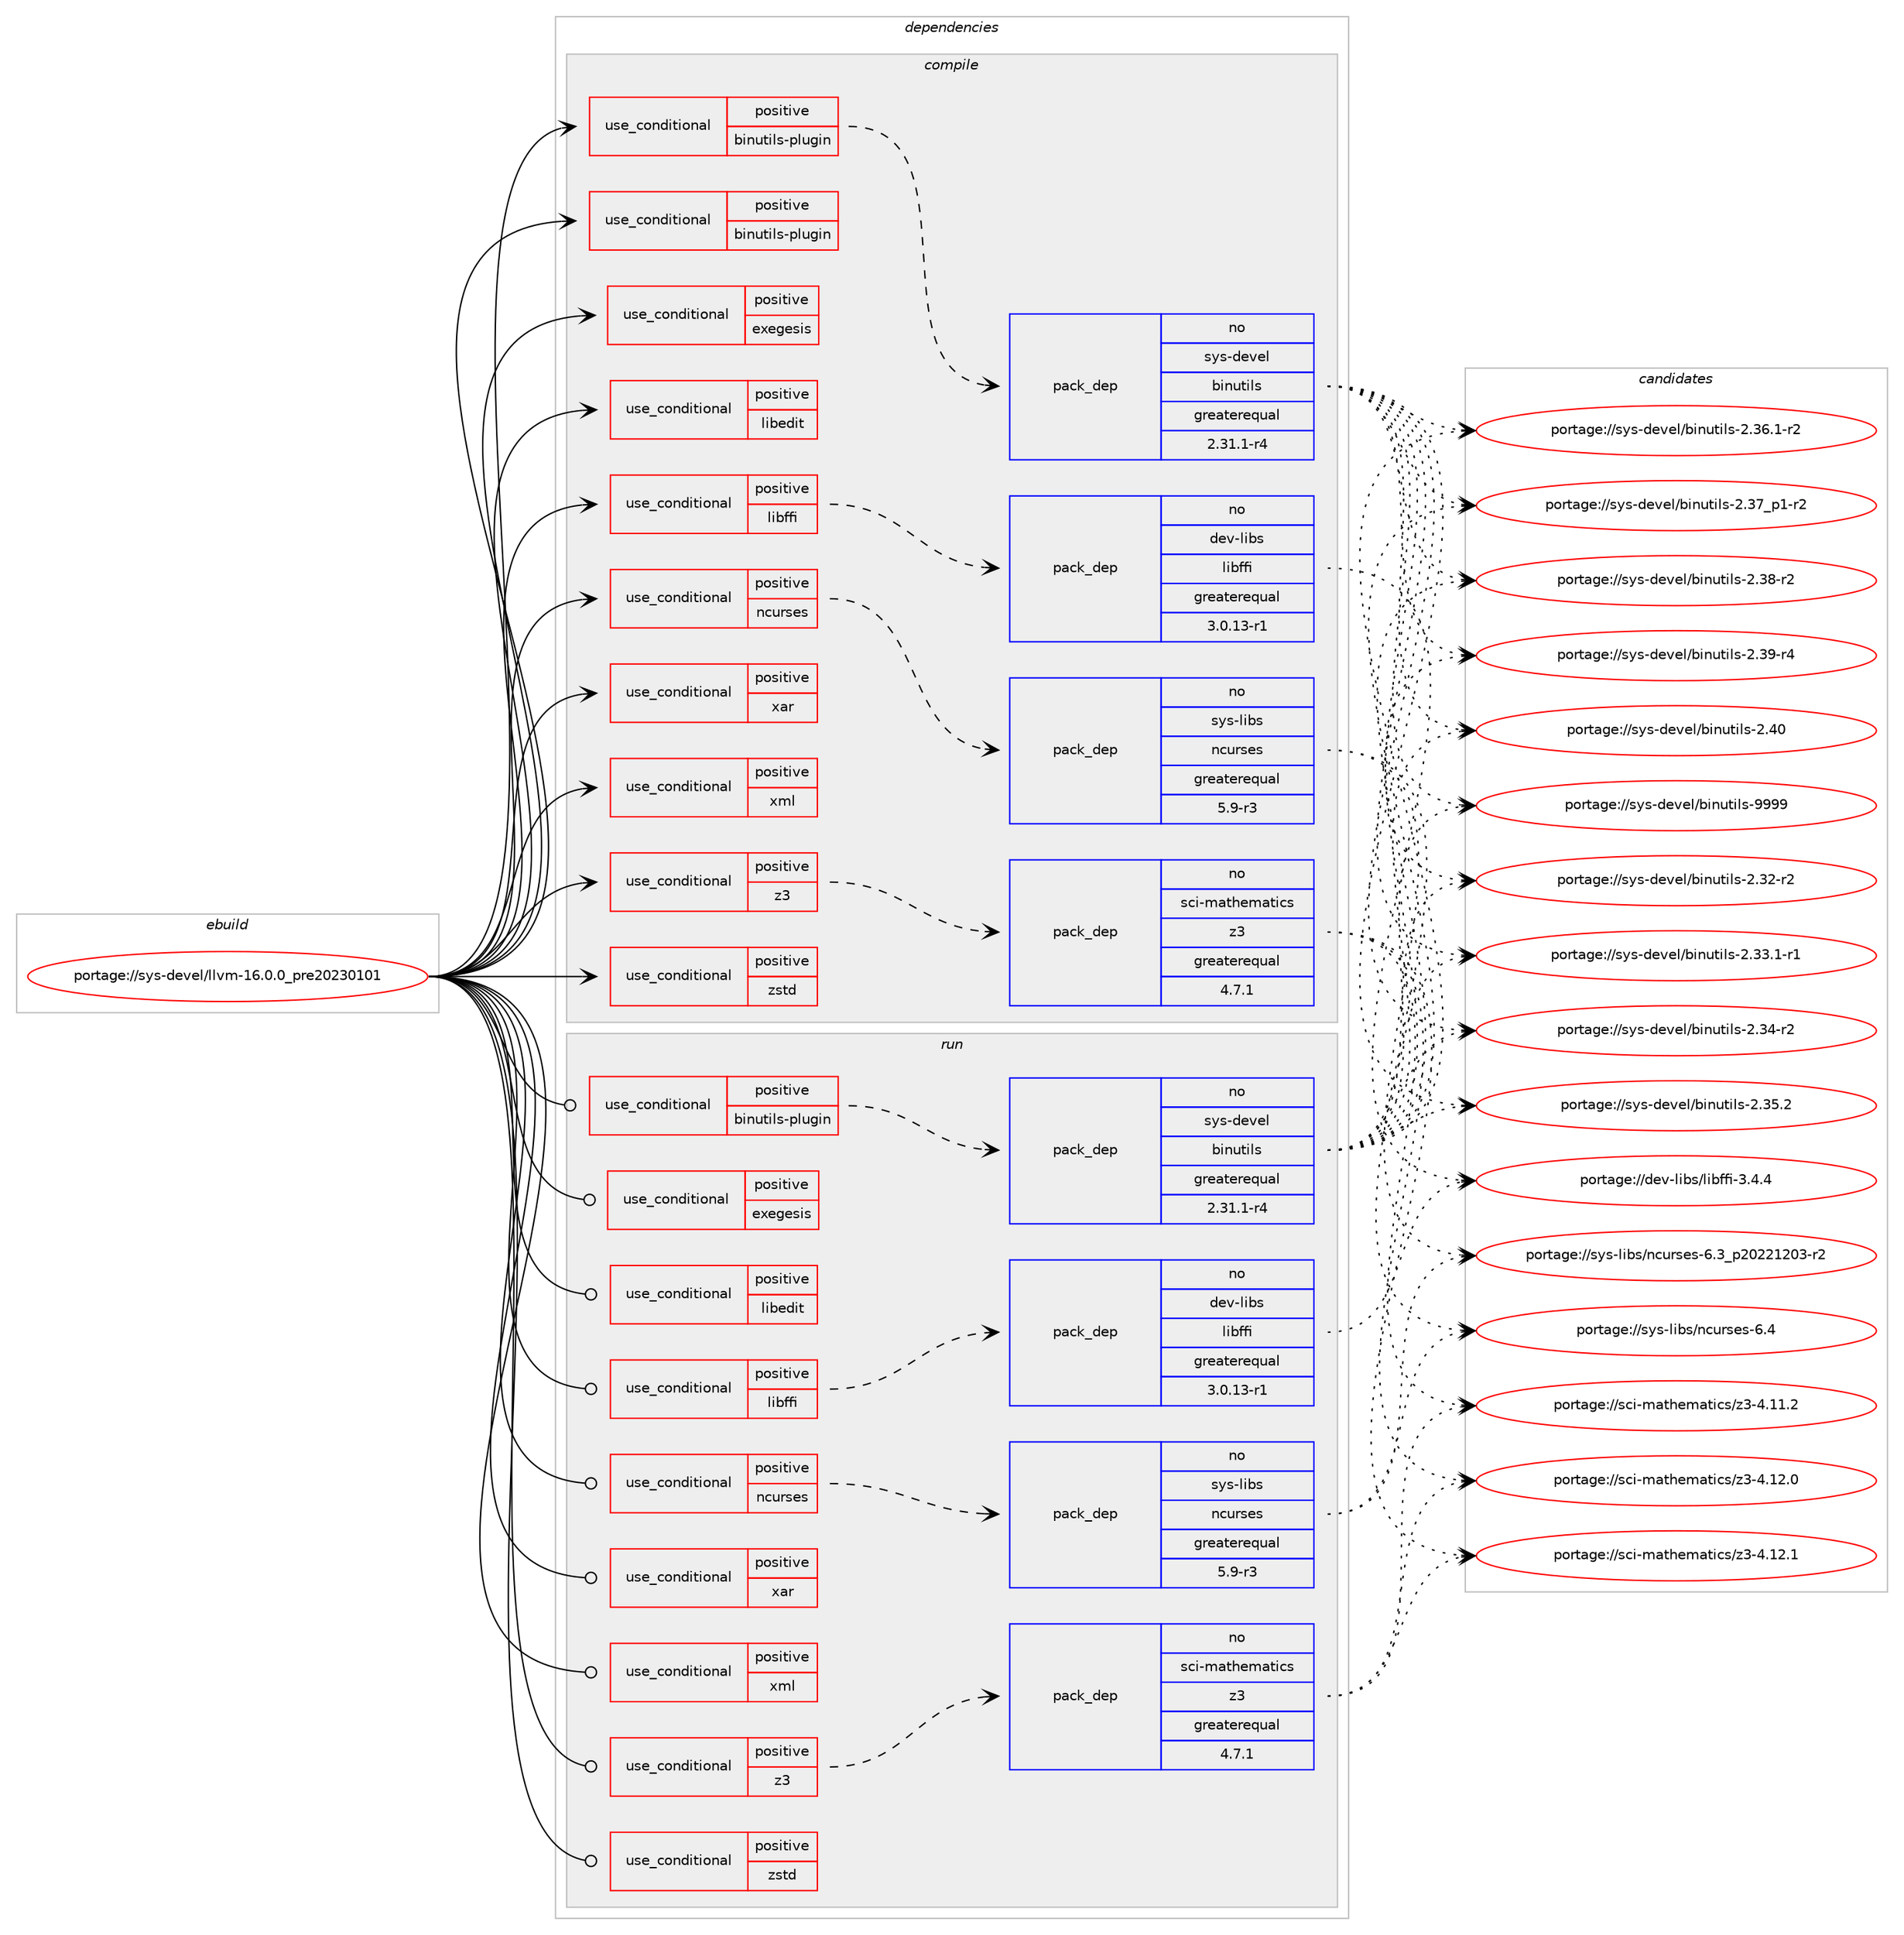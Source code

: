 digraph prolog {

# *************
# Graph options
# *************

newrank=true;
concentrate=true;
compound=true;
graph [rankdir=LR,fontname=Helvetica,fontsize=10,ranksep=1.5];#, ranksep=2.5, nodesep=0.2];
edge  [arrowhead=vee];
node  [fontname=Helvetica,fontsize=10];

# **********
# The ebuild
# **********

subgraph cluster_leftcol {
color=gray;
rank=same;
label=<<i>ebuild</i>>;
id [label="portage://sys-devel/llvm-16.0.0_pre20230101", color=red, width=4, href="../sys-devel/llvm-16.0.0_pre20230101.svg"];
}

# ****************
# The dependencies
# ****************

subgraph cluster_midcol {
color=gray;
label=<<i>dependencies</i>>;
subgraph cluster_compile {
fillcolor="#eeeeee";
style=filled;
label=<<i>compile</i>>;
subgraph cond4866 {
dependency7493 [label=<<TABLE BORDER="0" CELLBORDER="1" CELLSPACING="0" CELLPADDING="4"><TR><TD ROWSPAN="3" CELLPADDING="10">use_conditional</TD></TR><TR><TD>positive</TD></TR><TR><TD>binutils-plugin</TD></TR></TABLE>>, shape=none, color=red];
subgraph pack2570 {
dependency7494 [label=<<TABLE BORDER="0" CELLBORDER="1" CELLSPACING="0" CELLPADDING="4" WIDTH="220"><TR><TD ROWSPAN="6" CELLPADDING="30">pack_dep</TD></TR><TR><TD WIDTH="110">no</TD></TR><TR><TD>sys-devel</TD></TR><TR><TD>binutils</TD></TR><TR><TD>greaterequal</TD></TR><TR><TD>2.31.1-r4</TD></TR></TABLE>>, shape=none, color=blue];
}
dependency7493:e -> dependency7494:w [weight=20,style="dashed",arrowhead="vee"];
}
id:e -> dependency7493:w [weight=20,style="solid",arrowhead="vee"];
subgraph cond4867 {
dependency7495 [label=<<TABLE BORDER="0" CELLBORDER="1" CELLSPACING="0" CELLPADDING="4"><TR><TD ROWSPAN="3" CELLPADDING="10">use_conditional</TD></TR><TR><TD>positive</TD></TR><TR><TD>binutils-plugin</TD></TR></TABLE>>, shape=none, color=red];
# *** BEGIN UNKNOWN DEPENDENCY TYPE (TODO) ***
# dependency7495 -> package_dependency(portage://sys-devel/llvm-16.0.0_pre20230101,install,no,sys-libs,binutils-libs,none,[,,],[],[])
# *** END UNKNOWN DEPENDENCY TYPE (TODO) ***

}
id:e -> dependency7495:w [weight=20,style="solid",arrowhead="vee"];
subgraph cond4868 {
dependency7496 [label=<<TABLE BORDER="0" CELLBORDER="1" CELLSPACING="0" CELLPADDING="4"><TR><TD ROWSPAN="3" CELLPADDING="10">use_conditional</TD></TR><TR><TD>positive</TD></TR><TR><TD>exegesis</TD></TR></TABLE>>, shape=none, color=red];
# *** BEGIN UNKNOWN DEPENDENCY TYPE (TODO) ***
# dependency7496 -> package_dependency(portage://sys-devel/llvm-16.0.0_pre20230101,install,no,dev-libs,libpfm,none,[,,],any_same_slot,[])
# *** END UNKNOWN DEPENDENCY TYPE (TODO) ***

}
id:e -> dependency7496:w [weight=20,style="solid",arrowhead="vee"];
subgraph cond4869 {
dependency7497 [label=<<TABLE BORDER="0" CELLBORDER="1" CELLSPACING="0" CELLPADDING="4"><TR><TD ROWSPAN="3" CELLPADDING="10">use_conditional</TD></TR><TR><TD>positive</TD></TR><TR><TD>libedit</TD></TR></TABLE>>, shape=none, color=red];
# *** BEGIN UNKNOWN DEPENDENCY TYPE (TODO) ***
# dependency7497 -> package_dependency(portage://sys-devel/llvm-16.0.0_pre20230101,install,no,dev-libs,libedit,none,[,,],[slot(0),equal],[use(optenable(abi_x86_32),negative),use(optenable(abi_x86_64),negative),use(optenable(abi_x86_x32),negative),use(optenable(abi_mips_n32),negative),use(optenable(abi_mips_n64),negative),use(optenable(abi_mips_o32),negative),use(optenable(abi_s390_32),negative),use(optenable(abi_s390_64),negative)])
# *** END UNKNOWN DEPENDENCY TYPE (TODO) ***

}
id:e -> dependency7497:w [weight=20,style="solid",arrowhead="vee"];
subgraph cond4870 {
dependency7498 [label=<<TABLE BORDER="0" CELLBORDER="1" CELLSPACING="0" CELLPADDING="4"><TR><TD ROWSPAN="3" CELLPADDING="10">use_conditional</TD></TR><TR><TD>positive</TD></TR><TR><TD>libffi</TD></TR></TABLE>>, shape=none, color=red];
subgraph pack2571 {
dependency7499 [label=<<TABLE BORDER="0" CELLBORDER="1" CELLSPACING="0" CELLPADDING="4" WIDTH="220"><TR><TD ROWSPAN="6" CELLPADDING="30">pack_dep</TD></TR><TR><TD WIDTH="110">no</TD></TR><TR><TD>dev-libs</TD></TR><TR><TD>libffi</TD></TR><TR><TD>greaterequal</TD></TR><TR><TD>3.0.13-r1</TD></TR></TABLE>>, shape=none, color=blue];
}
dependency7498:e -> dependency7499:w [weight=20,style="dashed",arrowhead="vee"];
}
id:e -> dependency7498:w [weight=20,style="solid",arrowhead="vee"];
subgraph cond4871 {
dependency7500 [label=<<TABLE BORDER="0" CELLBORDER="1" CELLSPACING="0" CELLPADDING="4"><TR><TD ROWSPAN="3" CELLPADDING="10">use_conditional</TD></TR><TR><TD>positive</TD></TR><TR><TD>ncurses</TD></TR></TABLE>>, shape=none, color=red];
subgraph pack2572 {
dependency7501 [label=<<TABLE BORDER="0" CELLBORDER="1" CELLSPACING="0" CELLPADDING="4" WIDTH="220"><TR><TD ROWSPAN="6" CELLPADDING="30">pack_dep</TD></TR><TR><TD WIDTH="110">no</TD></TR><TR><TD>sys-libs</TD></TR><TR><TD>ncurses</TD></TR><TR><TD>greaterequal</TD></TR><TR><TD>5.9-r3</TD></TR></TABLE>>, shape=none, color=blue];
}
dependency7500:e -> dependency7501:w [weight=20,style="dashed",arrowhead="vee"];
}
id:e -> dependency7500:w [weight=20,style="solid",arrowhead="vee"];
subgraph cond4872 {
dependency7502 [label=<<TABLE BORDER="0" CELLBORDER="1" CELLSPACING="0" CELLPADDING="4"><TR><TD ROWSPAN="3" CELLPADDING="10">use_conditional</TD></TR><TR><TD>positive</TD></TR><TR><TD>xar</TD></TR></TABLE>>, shape=none, color=red];
# *** BEGIN UNKNOWN DEPENDENCY TYPE (TODO) ***
# dependency7502 -> package_dependency(portage://sys-devel/llvm-16.0.0_pre20230101,install,no,app-arch,xar,none,[,,],[],[])
# *** END UNKNOWN DEPENDENCY TYPE (TODO) ***

}
id:e -> dependency7502:w [weight=20,style="solid",arrowhead="vee"];
subgraph cond4873 {
dependency7503 [label=<<TABLE BORDER="0" CELLBORDER="1" CELLSPACING="0" CELLPADDING="4"><TR><TD ROWSPAN="3" CELLPADDING="10">use_conditional</TD></TR><TR><TD>positive</TD></TR><TR><TD>xml</TD></TR></TABLE>>, shape=none, color=red];
# *** BEGIN UNKNOWN DEPENDENCY TYPE (TODO) ***
# dependency7503 -> package_dependency(portage://sys-devel/llvm-16.0.0_pre20230101,install,no,dev-libs,libxml2,none,[,,],[slot(2),equal],[use(optenable(abi_x86_32),negative),use(optenable(abi_x86_64),negative),use(optenable(abi_x86_x32),negative),use(optenable(abi_mips_n32),negative),use(optenable(abi_mips_n64),negative),use(optenable(abi_mips_o32),negative),use(optenable(abi_s390_32),negative),use(optenable(abi_s390_64),negative)])
# *** END UNKNOWN DEPENDENCY TYPE (TODO) ***

}
id:e -> dependency7503:w [weight=20,style="solid",arrowhead="vee"];
subgraph cond4874 {
dependency7504 [label=<<TABLE BORDER="0" CELLBORDER="1" CELLSPACING="0" CELLPADDING="4"><TR><TD ROWSPAN="3" CELLPADDING="10">use_conditional</TD></TR><TR><TD>positive</TD></TR><TR><TD>z3</TD></TR></TABLE>>, shape=none, color=red];
subgraph pack2573 {
dependency7505 [label=<<TABLE BORDER="0" CELLBORDER="1" CELLSPACING="0" CELLPADDING="4" WIDTH="220"><TR><TD ROWSPAN="6" CELLPADDING="30">pack_dep</TD></TR><TR><TD WIDTH="110">no</TD></TR><TR><TD>sci-mathematics</TD></TR><TR><TD>z3</TD></TR><TR><TD>greaterequal</TD></TR><TR><TD>4.7.1</TD></TR></TABLE>>, shape=none, color=blue];
}
dependency7504:e -> dependency7505:w [weight=20,style="dashed",arrowhead="vee"];
}
id:e -> dependency7504:w [weight=20,style="solid",arrowhead="vee"];
subgraph cond4875 {
dependency7506 [label=<<TABLE BORDER="0" CELLBORDER="1" CELLSPACING="0" CELLPADDING="4"><TR><TD ROWSPAN="3" CELLPADDING="10">use_conditional</TD></TR><TR><TD>positive</TD></TR><TR><TD>zstd</TD></TR></TABLE>>, shape=none, color=red];
# *** BEGIN UNKNOWN DEPENDENCY TYPE (TODO) ***
# dependency7506 -> package_dependency(portage://sys-devel/llvm-16.0.0_pre20230101,install,no,app-arch,zstd,none,[,,],any_same_slot,[use(optenable(abi_x86_32),negative),use(optenable(abi_x86_64),negative),use(optenable(abi_x86_x32),negative),use(optenable(abi_mips_n32),negative),use(optenable(abi_mips_n64),negative),use(optenable(abi_mips_o32),negative),use(optenable(abi_s390_32),negative),use(optenable(abi_s390_64),negative)])
# *** END UNKNOWN DEPENDENCY TYPE (TODO) ***

}
id:e -> dependency7506:w [weight=20,style="solid",arrowhead="vee"];
# *** BEGIN UNKNOWN DEPENDENCY TYPE (TODO) ***
# id -> package_dependency(portage://sys-devel/llvm-16.0.0_pre20230101,install,no,sys-libs,zlib,none,[,,],[slot(0),equal],[use(optenable(abi_x86_32),negative),use(optenable(abi_x86_64),negative),use(optenable(abi_x86_x32),negative),use(optenable(abi_mips_n32),negative),use(optenable(abi_mips_n64),negative),use(optenable(abi_mips_o32),negative),use(optenable(abi_s390_32),negative),use(optenable(abi_s390_64),negative)])
# *** END UNKNOWN DEPENDENCY TYPE (TODO) ***

}
subgraph cluster_compileandrun {
fillcolor="#eeeeee";
style=filled;
label=<<i>compile and run</i>>;
}
subgraph cluster_run {
fillcolor="#eeeeee";
style=filled;
label=<<i>run</i>>;
subgraph cond4876 {
dependency7507 [label=<<TABLE BORDER="0" CELLBORDER="1" CELLSPACING="0" CELLPADDING="4"><TR><TD ROWSPAN="3" CELLPADDING="10">use_conditional</TD></TR><TR><TD>positive</TD></TR><TR><TD>binutils-plugin</TD></TR></TABLE>>, shape=none, color=red];
subgraph pack2574 {
dependency7508 [label=<<TABLE BORDER="0" CELLBORDER="1" CELLSPACING="0" CELLPADDING="4" WIDTH="220"><TR><TD ROWSPAN="6" CELLPADDING="30">pack_dep</TD></TR><TR><TD WIDTH="110">no</TD></TR><TR><TD>sys-devel</TD></TR><TR><TD>binutils</TD></TR><TR><TD>greaterequal</TD></TR><TR><TD>2.31.1-r4</TD></TR></TABLE>>, shape=none, color=blue];
}
dependency7507:e -> dependency7508:w [weight=20,style="dashed",arrowhead="vee"];
}
id:e -> dependency7507:w [weight=20,style="solid",arrowhead="odot"];
subgraph cond4877 {
dependency7509 [label=<<TABLE BORDER="0" CELLBORDER="1" CELLSPACING="0" CELLPADDING="4"><TR><TD ROWSPAN="3" CELLPADDING="10">use_conditional</TD></TR><TR><TD>positive</TD></TR><TR><TD>exegesis</TD></TR></TABLE>>, shape=none, color=red];
# *** BEGIN UNKNOWN DEPENDENCY TYPE (TODO) ***
# dependency7509 -> package_dependency(portage://sys-devel/llvm-16.0.0_pre20230101,run,no,dev-libs,libpfm,none,[,,],any_same_slot,[])
# *** END UNKNOWN DEPENDENCY TYPE (TODO) ***

}
id:e -> dependency7509:w [weight=20,style="solid",arrowhead="odot"];
subgraph cond4878 {
dependency7510 [label=<<TABLE BORDER="0" CELLBORDER="1" CELLSPACING="0" CELLPADDING="4"><TR><TD ROWSPAN="3" CELLPADDING="10">use_conditional</TD></TR><TR><TD>positive</TD></TR><TR><TD>libedit</TD></TR></TABLE>>, shape=none, color=red];
# *** BEGIN UNKNOWN DEPENDENCY TYPE (TODO) ***
# dependency7510 -> package_dependency(portage://sys-devel/llvm-16.0.0_pre20230101,run,no,dev-libs,libedit,none,[,,],[slot(0),equal],[use(optenable(abi_x86_32),negative),use(optenable(abi_x86_64),negative),use(optenable(abi_x86_x32),negative),use(optenable(abi_mips_n32),negative),use(optenable(abi_mips_n64),negative),use(optenable(abi_mips_o32),negative),use(optenable(abi_s390_32),negative),use(optenable(abi_s390_64),negative)])
# *** END UNKNOWN DEPENDENCY TYPE (TODO) ***

}
id:e -> dependency7510:w [weight=20,style="solid",arrowhead="odot"];
subgraph cond4879 {
dependency7511 [label=<<TABLE BORDER="0" CELLBORDER="1" CELLSPACING="0" CELLPADDING="4"><TR><TD ROWSPAN="3" CELLPADDING="10">use_conditional</TD></TR><TR><TD>positive</TD></TR><TR><TD>libffi</TD></TR></TABLE>>, shape=none, color=red];
subgraph pack2575 {
dependency7512 [label=<<TABLE BORDER="0" CELLBORDER="1" CELLSPACING="0" CELLPADDING="4" WIDTH="220"><TR><TD ROWSPAN="6" CELLPADDING="30">pack_dep</TD></TR><TR><TD WIDTH="110">no</TD></TR><TR><TD>dev-libs</TD></TR><TR><TD>libffi</TD></TR><TR><TD>greaterequal</TD></TR><TR><TD>3.0.13-r1</TD></TR></TABLE>>, shape=none, color=blue];
}
dependency7511:e -> dependency7512:w [weight=20,style="dashed",arrowhead="vee"];
}
id:e -> dependency7511:w [weight=20,style="solid",arrowhead="odot"];
subgraph cond4880 {
dependency7513 [label=<<TABLE BORDER="0" CELLBORDER="1" CELLSPACING="0" CELLPADDING="4"><TR><TD ROWSPAN="3" CELLPADDING="10">use_conditional</TD></TR><TR><TD>positive</TD></TR><TR><TD>ncurses</TD></TR></TABLE>>, shape=none, color=red];
subgraph pack2576 {
dependency7514 [label=<<TABLE BORDER="0" CELLBORDER="1" CELLSPACING="0" CELLPADDING="4" WIDTH="220"><TR><TD ROWSPAN="6" CELLPADDING="30">pack_dep</TD></TR><TR><TD WIDTH="110">no</TD></TR><TR><TD>sys-libs</TD></TR><TR><TD>ncurses</TD></TR><TR><TD>greaterequal</TD></TR><TR><TD>5.9-r3</TD></TR></TABLE>>, shape=none, color=blue];
}
dependency7513:e -> dependency7514:w [weight=20,style="dashed",arrowhead="vee"];
}
id:e -> dependency7513:w [weight=20,style="solid",arrowhead="odot"];
subgraph cond4881 {
dependency7515 [label=<<TABLE BORDER="0" CELLBORDER="1" CELLSPACING="0" CELLPADDING="4"><TR><TD ROWSPAN="3" CELLPADDING="10">use_conditional</TD></TR><TR><TD>positive</TD></TR><TR><TD>xar</TD></TR></TABLE>>, shape=none, color=red];
# *** BEGIN UNKNOWN DEPENDENCY TYPE (TODO) ***
# dependency7515 -> package_dependency(portage://sys-devel/llvm-16.0.0_pre20230101,run,no,app-arch,xar,none,[,,],[],[])
# *** END UNKNOWN DEPENDENCY TYPE (TODO) ***

}
id:e -> dependency7515:w [weight=20,style="solid",arrowhead="odot"];
subgraph cond4882 {
dependency7516 [label=<<TABLE BORDER="0" CELLBORDER="1" CELLSPACING="0" CELLPADDING="4"><TR><TD ROWSPAN="3" CELLPADDING="10">use_conditional</TD></TR><TR><TD>positive</TD></TR><TR><TD>xml</TD></TR></TABLE>>, shape=none, color=red];
# *** BEGIN UNKNOWN DEPENDENCY TYPE (TODO) ***
# dependency7516 -> package_dependency(portage://sys-devel/llvm-16.0.0_pre20230101,run,no,dev-libs,libxml2,none,[,,],[slot(2),equal],[use(optenable(abi_x86_32),negative),use(optenable(abi_x86_64),negative),use(optenable(abi_x86_x32),negative),use(optenable(abi_mips_n32),negative),use(optenable(abi_mips_n64),negative),use(optenable(abi_mips_o32),negative),use(optenable(abi_s390_32),negative),use(optenable(abi_s390_64),negative)])
# *** END UNKNOWN DEPENDENCY TYPE (TODO) ***

}
id:e -> dependency7516:w [weight=20,style="solid",arrowhead="odot"];
subgraph cond4883 {
dependency7517 [label=<<TABLE BORDER="0" CELLBORDER="1" CELLSPACING="0" CELLPADDING="4"><TR><TD ROWSPAN="3" CELLPADDING="10">use_conditional</TD></TR><TR><TD>positive</TD></TR><TR><TD>z3</TD></TR></TABLE>>, shape=none, color=red];
subgraph pack2577 {
dependency7518 [label=<<TABLE BORDER="0" CELLBORDER="1" CELLSPACING="0" CELLPADDING="4" WIDTH="220"><TR><TD ROWSPAN="6" CELLPADDING="30">pack_dep</TD></TR><TR><TD WIDTH="110">no</TD></TR><TR><TD>sci-mathematics</TD></TR><TR><TD>z3</TD></TR><TR><TD>greaterequal</TD></TR><TR><TD>4.7.1</TD></TR></TABLE>>, shape=none, color=blue];
}
dependency7517:e -> dependency7518:w [weight=20,style="dashed",arrowhead="vee"];
}
id:e -> dependency7517:w [weight=20,style="solid",arrowhead="odot"];
subgraph cond4884 {
dependency7519 [label=<<TABLE BORDER="0" CELLBORDER="1" CELLSPACING="0" CELLPADDING="4"><TR><TD ROWSPAN="3" CELLPADDING="10">use_conditional</TD></TR><TR><TD>positive</TD></TR><TR><TD>zstd</TD></TR></TABLE>>, shape=none, color=red];
# *** BEGIN UNKNOWN DEPENDENCY TYPE (TODO) ***
# dependency7519 -> package_dependency(portage://sys-devel/llvm-16.0.0_pre20230101,run,no,app-arch,zstd,none,[,,],any_same_slot,[use(optenable(abi_x86_32),negative),use(optenable(abi_x86_64),negative),use(optenable(abi_x86_x32),negative),use(optenable(abi_mips_n32),negative),use(optenable(abi_mips_n64),negative),use(optenable(abi_mips_o32),negative),use(optenable(abi_s390_32),negative),use(optenable(abi_s390_64),negative)])
# *** END UNKNOWN DEPENDENCY TYPE (TODO) ***

}
id:e -> dependency7519:w [weight=20,style="solid",arrowhead="odot"];
# *** BEGIN UNKNOWN DEPENDENCY TYPE (TODO) ***
# id -> package_dependency(portage://sys-devel/llvm-16.0.0_pre20230101,run,no,sys-libs,zlib,none,[,,],[slot(0),equal],[use(optenable(abi_x86_32),negative),use(optenable(abi_x86_64),negative),use(optenable(abi_x86_x32),negative),use(optenable(abi_mips_n32),negative),use(optenable(abi_mips_n64),negative),use(optenable(abi_mips_o32),negative),use(optenable(abi_s390_32),negative),use(optenable(abi_s390_64),negative)])
# *** END UNKNOWN DEPENDENCY TYPE (TODO) ***

# *** BEGIN UNKNOWN DEPENDENCY TYPE (TODO) ***
# id -> package_dependency(portage://sys-devel/llvm-16.0.0_pre20230101,run,weak,sys-devel,llvm,none,[,,],[slot(0)],[])
# *** END UNKNOWN DEPENDENCY TYPE (TODO) ***

}
}

# **************
# The candidates
# **************

subgraph cluster_choices {
rank=same;
color=gray;
label=<<i>candidates</i>>;

subgraph choice2570 {
color=black;
nodesep=1;
choice11512111545100101118101108479810511011711610510811545504651504511450 [label="portage://sys-devel/binutils-2.32-r2", color=red, width=4,href="../sys-devel/binutils-2.32-r2.svg"];
choice115121115451001011181011084798105110117116105108115455046515146494511449 [label="portage://sys-devel/binutils-2.33.1-r1", color=red, width=4,href="../sys-devel/binutils-2.33.1-r1.svg"];
choice11512111545100101118101108479810511011711610510811545504651524511450 [label="portage://sys-devel/binutils-2.34-r2", color=red, width=4,href="../sys-devel/binutils-2.34-r2.svg"];
choice11512111545100101118101108479810511011711610510811545504651534650 [label="portage://sys-devel/binutils-2.35.2", color=red, width=4,href="../sys-devel/binutils-2.35.2.svg"];
choice115121115451001011181011084798105110117116105108115455046515446494511450 [label="portage://sys-devel/binutils-2.36.1-r2", color=red, width=4,href="../sys-devel/binutils-2.36.1-r2.svg"];
choice115121115451001011181011084798105110117116105108115455046515595112494511450 [label="portage://sys-devel/binutils-2.37_p1-r2", color=red, width=4,href="../sys-devel/binutils-2.37_p1-r2.svg"];
choice11512111545100101118101108479810511011711610510811545504651564511450 [label="portage://sys-devel/binutils-2.38-r2", color=red, width=4,href="../sys-devel/binutils-2.38-r2.svg"];
choice11512111545100101118101108479810511011711610510811545504651574511452 [label="portage://sys-devel/binutils-2.39-r4", color=red, width=4,href="../sys-devel/binutils-2.39-r4.svg"];
choice1151211154510010111810110847981051101171161051081154550465248 [label="portage://sys-devel/binutils-2.40", color=red, width=4,href="../sys-devel/binutils-2.40.svg"];
choice1151211154510010111810110847981051101171161051081154557575757 [label="portage://sys-devel/binutils-9999", color=red, width=4,href="../sys-devel/binutils-9999.svg"];
dependency7494:e -> choice11512111545100101118101108479810511011711610510811545504651504511450:w [style=dotted,weight="100"];
dependency7494:e -> choice115121115451001011181011084798105110117116105108115455046515146494511449:w [style=dotted,weight="100"];
dependency7494:e -> choice11512111545100101118101108479810511011711610510811545504651524511450:w [style=dotted,weight="100"];
dependency7494:e -> choice11512111545100101118101108479810511011711610510811545504651534650:w [style=dotted,weight="100"];
dependency7494:e -> choice115121115451001011181011084798105110117116105108115455046515446494511450:w [style=dotted,weight="100"];
dependency7494:e -> choice115121115451001011181011084798105110117116105108115455046515595112494511450:w [style=dotted,weight="100"];
dependency7494:e -> choice11512111545100101118101108479810511011711610510811545504651564511450:w [style=dotted,weight="100"];
dependency7494:e -> choice11512111545100101118101108479810511011711610510811545504651574511452:w [style=dotted,weight="100"];
dependency7494:e -> choice1151211154510010111810110847981051101171161051081154550465248:w [style=dotted,weight="100"];
dependency7494:e -> choice1151211154510010111810110847981051101171161051081154557575757:w [style=dotted,weight="100"];
}
subgraph choice2571 {
color=black;
nodesep=1;
choice10010111845108105981154710810598102102105455146524652 [label="portage://dev-libs/libffi-3.4.4", color=red, width=4,href="../dev-libs/libffi-3.4.4.svg"];
dependency7499:e -> choice10010111845108105981154710810598102102105455146524652:w [style=dotted,weight="100"];
}
subgraph choice2572 {
color=black;
nodesep=1;
choice11512111545108105981154711099117114115101115455446519511250485050495048514511450 [label="portage://sys-libs/ncurses-6.3_p20221203-r2", color=red, width=4,href="../sys-libs/ncurses-6.3_p20221203-r2.svg"];
choice1151211154510810598115471109911711411510111545544652 [label="portage://sys-libs/ncurses-6.4", color=red, width=4,href="../sys-libs/ncurses-6.4.svg"];
dependency7501:e -> choice11512111545108105981154711099117114115101115455446519511250485050495048514511450:w [style=dotted,weight="100"];
dependency7501:e -> choice1151211154510810598115471109911711411510111545544652:w [style=dotted,weight="100"];
}
subgraph choice2573 {
color=black;
nodesep=1;
choice1159910545109971161041011099711610599115471225145524649494650 [label="portage://sci-mathematics/z3-4.11.2", color=red, width=4,href="../sci-mathematics/z3-4.11.2.svg"];
choice1159910545109971161041011099711610599115471225145524649504648 [label="portage://sci-mathematics/z3-4.12.0", color=red, width=4,href="../sci-mathematics/z3-4.12.0.svg"];
choice1159910545109971161041011099711610599115471225145524649504649 [label="portage://sci-mathematics/z3-4.12.1", color=red, width=4,href="../sci-mathematics/z3-4.12.1.svg"];
dependency7505:e -> choice1159910545109971161041011099711610599115471225145524649494650:w [style=dotted,weight="100"];
dependency7505:e -> choice1159910545109971161041011099711610599115471225145524649504648:w [style=dotted,weight="100"];
dependency7505:e -> choice1159910545109971161041011099711610599115471225145524649504649:w [style=dotted,weight="100"];
}
subgraph choice2574 {
color=black;
nodesep=1;
choice11512111545100101118101108479810511011711610510811545504651504511450 [label="portage://sys-devel/binutils-2.32-r2", color=red, width=4,href="../sys-devel/binutils-2.32-r2.svg"];
choice115121115451001011181011084798105110117116105108115455046515146494511449 [label="portage://sys-devel/binutils-2.33.1-r1", color=red, width=4,href="../sys-devel/binutils-2.33.1-r1.svg"];
choice11512111545100101118101108479810511011711610510811545504651524511450 [label="portage://sys-devel/binutils-2.34-r2", color=red, width=4,href="../sys-devel/binutils-2.34-r2.svg"];
choice11512111545100101118101108479810511011711610510811545504651534650 [label="portage://sys-devel/binutils-2.35.2", color=red, width=4,href="../sys-devel/binutils-2.35.2.svg"];
choice115121115451001011181011084798105110117116105108115455046515446494511450 [label="portage://sys-devel/binutils-2.36.1-r2", color=red, width=4,href="../sys-devel/binutils-2.36.1-r2.svg"];
choice115121115451001011181011084798105110117116105108115455046515595112494511450 [label="portage://sys-devel/binutils-2.37_p1-r2", color=red, width=4,href="../sys-devel/binutils-2.37_p1-r2.svg"];
choice11512111545100101118101108479810511011711610510811545504651564511450 [label="portage://sys-devel/binutils-2.38-r2", color=red, width=4,href="../sys-devel/binutils-2.38-r2.svg"];
choice11512111545100101118101108479810511011711610510811545504651574511452 [label="portage://sys-devel/binutils-2.39-r4", color=red, width=4,href="../sys-devel/binutils-2.39-r4.svg"];
choice1151211154510010111810110847981051101171161051081154550465248 [label="portage://sys-devel/binutils-2.40", color=red, width=4,href="../sys-devel/binutils-2.40.svg"];
choice1151211154510010111810110847981051101171161051081154557575757 [label="portage://sys-devel/binutils-9999", color=red, width=4,href="../sys-devel/binutils-9999.svg"];
dependency7508:e -> choice11512111545100101118101108479810511011711610510811545504651504511450:w [style=dotted,weight="100"];
dependency7508:e -> choice115121115451001011181011084798105110117116105108115455046515146494511449:w [style=dotted,weight="100"];
dependency7508:e -> choice11512111545100101118101108479810511011711610510811545504651524511450:w [style=dotted,weight="100"];
dependency7508:e -> choice11512111545100101118101108479810511011711610510811545504651534650:w [style=dotted,weight="100"];
dependency7508:e -> choice115121115451001011181011084798105110117116105108115455046515446494511450:w [style=dotted,weight="100"];
dependency7508:e -> choice115121115451001011181011084798105110117116105108115455046515595112494511450:w [style=dotted,weight="100"];
dependency7508:e -> choice11512111545100101118101108479810511011711610510811545504651564511450:w [style=dotted,weight="100"];
dependency7508:e -> choice11512111545100101118101108479810511011711610510811545504651574511452:w [style=dotted,weight="100"];
dependency7508:e -> choice1151211154510010111810110847981051101171161051081154550465248:w [style=dotted,weight="100"];
dependency7508:e -> choice1151211154510010111810110847981051101171161051081154557575757:w [style=dotted,weight="100"];
}
subgraph choice2575 {
color=black;
nodesep=1;
choice10010111845108105981154710810598102102105455146524652 [label="portage://dev-libs/libffi-3.4.4", color=red, width=4,href="../dev-libs/libffi-3.4.4.svg"];
dependency7512:e -> choice10010111845108105981154710810598102102105455146524652:w [style=dotted,weight="100"];
}
subgraph choice2576 {
color=black;
nodesep=1;
choice11512111545108105981154711099117114115101115455446519511250485050495048514511450 [label="portage://sys-libs/ncurses-6.3_p20221203-r2", color=red, width=4,href="../sys-libs/ncurses-6.3_p20221203-r2.svg"];
choice1151211154510810598115471109911711411510111545544652 [label="portage://sys-libs/ncurses-6.4", color=red, width=4,href="../sys-libs/ncurses-6.4.svg"];
dependency7514:e -> choice11512111545108105981154711099117114115101115455446519511250485050495048514511450:w [style=dotted,weight="100"];
dependency7514:e -> choice1151211154510810598115471109911711411510111545544652:w [style=dotted,weight="100"];
}
subgraph choice2577 {
color=black;
nodesep=1;
choice1159910545109971161041011099711610599115471225145524649494650 [label="portage://sci-mathematics/z3-4.11.2", color=red, width=4,href="../sci-mathematics/z3-4.11.2.svg"];
choice1159910545109971161041011099711610599115471225145524649504648 [label="portage://sci-mathematics/z3-4.12.0", color=red, width=4,href="../sci-mathematics/z3-4.12.0.svg"];
choice1159910545109971161041011099711610599115471225145524649504649 [label="portage://sci-mathematics/z3-4.12.1", color=red, width=4,href="../sci-mathematics/z3-4.12.1.svg"];
dependency7518:e -> choice1159910545109971161041011099711610599115471225145524649494650:w [style=dotted,weight="100"];
dependency7518:e -> choice1159910545109971161041011099711610599115471225145524649504648:w [style=dotted,weight="100"];
dependency7518:e -> choice1159910545109971161041011099711610599115471225145524649504649:w [style=dotted,weight="100"];
}
}

}
